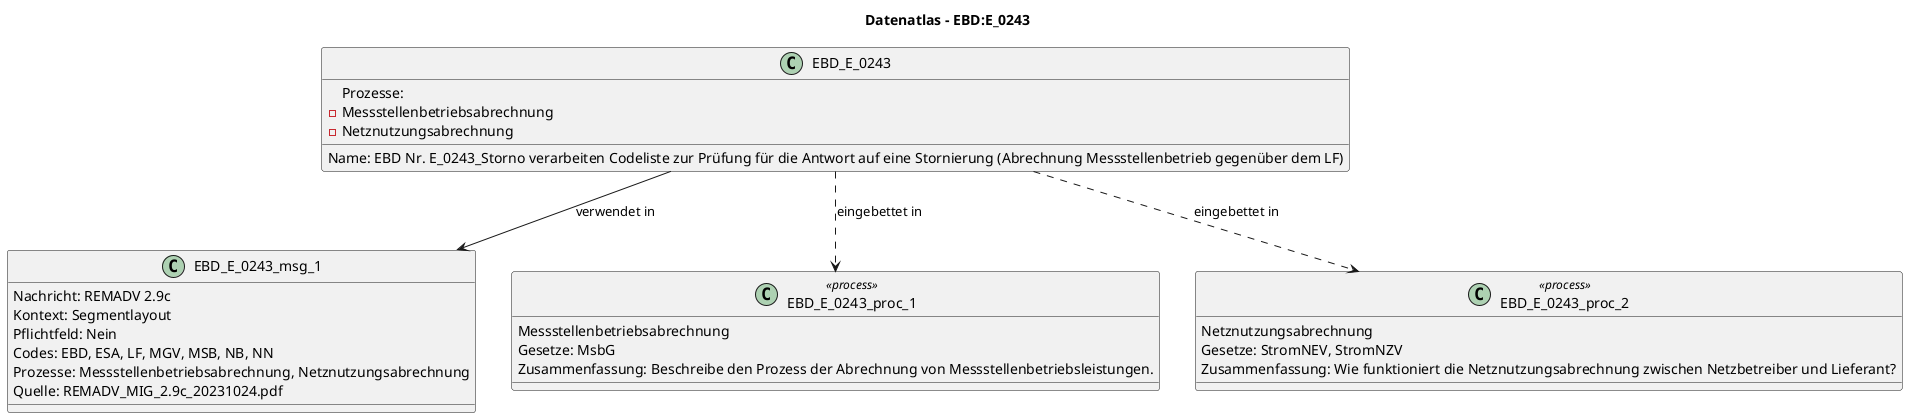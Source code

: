@startuml
title Datenatlas – EBD:E_0243
class EBD_E_0243 {
  Name: EBD Nr. E_0243_Storno verarbeiten Codeliste zur Prüfung für die Antwort auf eine Stornierung (Abrechnung Messstellenbetrieb gegenüber dem LF)
  Prozesse:
    - Messstellenbetriebsabrechnung
    - Netznutzungsabrechnung
}
class EBD_E_0243_msg_1 {
  Nachricht: REMADV 2.9c
  Kontext: Segmentlayout
  Pflichtfeld: Nein
  Codes: EBD, ESA, LF, MGV, MSB, NB, NN
  Prozesse: Messstellenbetriebsabrechnung, Netznutzungsabrechnung
  Quelle: REMADV_MIG_2.9c_20231024.pdf
}
EBD_E_0243 --> EBD_E_0243_msg_1 : verwendet in
class EBD_E_0243_proc_1 <<process>> {
  Messstellenbetriebsabrechnung
  Gesetze: MsbG
  Zusammenfassung: Beschreibe den Prozess der Abrechnung von Messstellenbetriebsleistungen.
}
EBD_E_0243 ..> EBD_E_0243_proc_1 : eingebettet in
class EBD_E_0243_proc_2 <<process>> {
  Netznutzungsabrechnung
  Gesetze: StromNEV, StromNZV
  Zusammenfassung: Wie funktioniert die Netznutzungsabrechnung zwischen Netzbetreiber und Lieferant?
}
EBD_E_0243 ..> EBD_E_0243_proc_2 : eingebettet in
@enduml